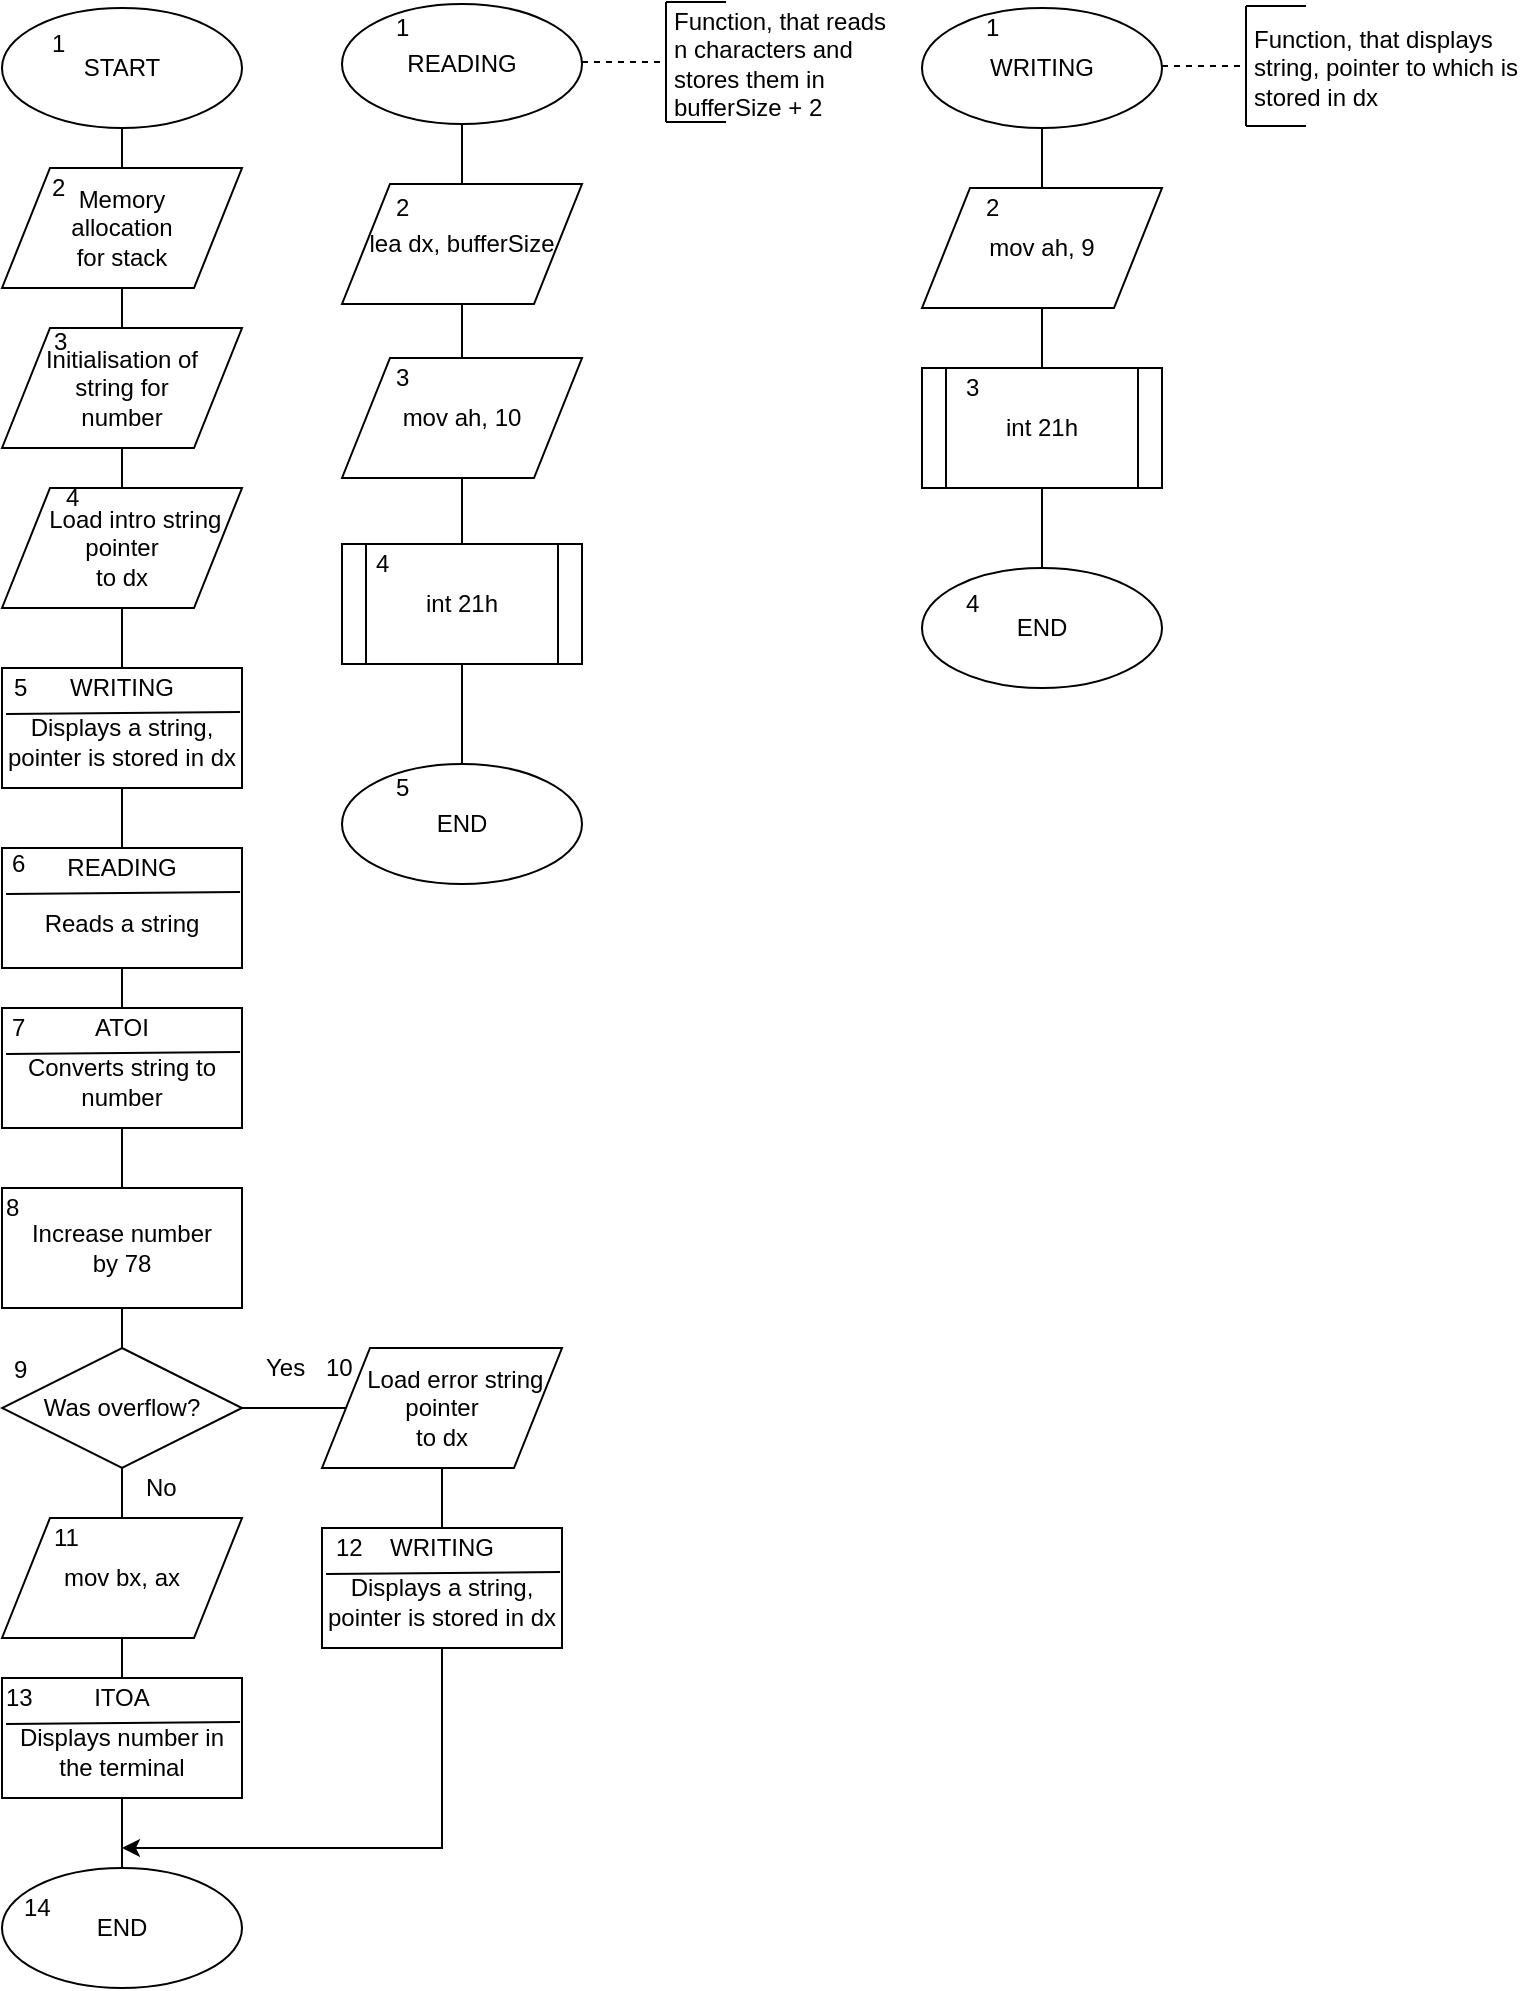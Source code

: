 <mxfile version="12.4.3" type="device" pages="2"><diagram id="MPE4XE565VhK6YfWYdyY" name="Page-1"><mxGraphModel dx="1094" dy="387" grid="1" gridSize="10" guides="1" tooltips="1" connect="1" arrows="1" fold="1" page="1" pageScale="1" pageWidth="827" pageHeight="1169" math="0" shadow="0"><root><mxCell id="0"/><mxCell id="1" parent="0"/><mxCell id="um4Aa5k-myyR4EVhQPMs-6" value="" style="rounded=0;orthogonalLoop=1;jettySize=auto;html=1;strokeColor=#000000;elbow=vertical;startArrow=none;startFill=0;endArrow=none;endFill=0;" parent="1" source="um4Aa5k-myyR4EVhQPMs-1" target="um4Aa5k-myyR4EVhQPMs-2" edge="1"><mxGeometry relative="1" as="geometry"/></mxCell><mxCell id="um4Aa5k-myyR4EVhQPMs-1" value="START" style="ellipse;whiteSpace=wrap;html=1;" parent="1" vertex="1"><mxGeometry x="40" y="40" width="120" height="60" as="geometry"/></mxCell><mxCell id="um4Aa5k-myyR4EVhQPMs-7" value="" style="edgeStyle=orthogonalEdgeStyle;rounded=0;orthogonalLoop=1;jettySize=auto;html=1;endArrow=none;endFill=0;" parent="1" source="um4Aa5k-myyR4EVhQPMs-2" target="um4Aa5k-myyR4EVhQPMs-3" edge="1"><mxGeometry relative="1" as="geometry"/></mxCell><mxCell id="um4Aa5k-myyR4EVhQPMs-2" value="Memory&lt;br&gt;allocation&lt;br&gt;for stack" style="shape=parallelogram;perimeter=parallelogramPerimeter;whiteSpace=wrap;html=1;" parent="1" vertex="1"><mxGeometry x="40" y="120" width="120" height="60" as="geometry"/></mxCell><mxCell id="um4Aa5k-myyR4EVhQPMs-8" value="" style="edgeStyle=orthogonalEdgeStyle;rounded=0;orthogonalLoop=1;jettySize=auto;html=1;endArrow=none;endFill=0;" parent="1" source="um4Aa5k-myyR4EVhQPMs-3" target="um4Aa5k-myyR4EVhQPMs-4" edge="1"><mxGeometry relative="1" as="geometry"/></mxCell><mxCell id="um4Aa5k-myyR4EVhQPMs-3" value="Initialisation of&lt;br&gt;string for&lt;br&gt;number" style="shape=parallelogram;perimeter=parallelogramPerimeter;whiteSpace=wrap;html=1;" parent="1" vertex="1"><mxGeometry x="40" y="200" width="120" height="60" as="geometry"/></mxCell><mxCell id="a5jVfdFyB5IDXa4H4prb-5" value="" style="edgeStyle=orthogonalEdgeStyle;rounded=0;orthogonalLoop=1;jettySize=auto;html=1;endArrow=none;endFill=0;" parent="1" source="um4Aa5k-myyR4EVhQPMs-4" target="a5jVfdFyB5IDXa4H4prb-1" edge="1"><mxGeometry relative="1" as="geometry"/></mxCell><mxCell id="um4Aa5k-myyR4EVhQPMs-4" value="&amp;nbsp; &amp;nbsp; Load intro string&lt;br&gt;pointer&lt;br&gt;to dx" style="shape=parallelogram;perimeter=parallelogramPerimeter;whiteSpace=wrap;html=1;" parent="1" vertex="1"><mxGeometry x="40" y="280" width="120" height="60" as="geometry"/></mxCell><mxCell id="a5jVfdFyB5IDXa4H4prb-26" value="" style="edgeStyle=orthogonalEdgeStyle;rounded=0;orthogonalLoop=1;jettySize=auto;html=1;endArrow=none;endFill=0;" parent="1" source="um4Aa5k-myyR4EVhQPMs-70" target="a5jVfdFyB5IDXa4H4prb-25" edge="1"><mxGeometry relative="1" as="geometry"/></mxCell><mxCell id="um4Aa5k-myyR4EVhQPMs-70" value="Increase number&lt;br&gt;by 78" style="rounded=0;whiteSpace=wrap;html=1;" parent="1" vertex="1"><mxGeometry x="40" y="630" width="120" height="60" as="geometry"/></mxCell><mxCell id="a5jVfdFyB5IDXa4H4prb-19" value="" style="edgeStyle=orthogonalEdgeStyle;rounded=0;orthogonalLoop=1;jettySize=auto;html=1;endArrow=none;endFill=0;" parent="1" source="um4Aa5k-myyR4EVhQPMs-72" target="a5jVfdFyB5IDXa4H4prb-16" edge="1"><mxGeometry relative="1" as="geometry"/></mxCell><mxCell id="um4Aa5k-myyR4EVhQPMs-72" value="mov bx, ax" style="shape=parallelogram;perimeter=parallelogramPerimeter;whiteSpace=wrap;html=1;" parent="1" vertex="1"><mxGeometry x="40" y="795" width="120" height="60" as="geometry"/></mxCell><mxCell id="um4Aa5k-myyR4EVhQPMs-74" value="END" style="ellipse;whiteSpace=wrap;html=1;" parent="1" vertex="1"><mxGeometry x="40" y="970" width="120" height="60" as="geometry"/></mxCell><mxCell id="VktSj11I0xe1jxJyqCub-1" value="2" style="text;html=1;resizable=0;points=[];autosize=1;align=left;verticalAlign=top;spacingTop=-4;" parent="1" vertex="1"><mxGeometry x="63" y="120" width="20" height="20" as="geometry"/></mxCell><mxCell id="VktSj11I0xe1jxJyqCub-2" value="3" style="text;html=1;resizable=0;points=[];autosize=1;align=left;verticalAlign=top;spacingTop=-4;" parent="1" vertex="1"><mxGeometry x="64" y="197" width="20" height="20" as="geometry"/></mxCell><mxCell id="a5jVfdFyB5IDXa4H4prb-9" value="" style="edgeStyle=orthogonalEdgeStyle;rounded=0;orthogonalLoop=1;jettySize=auto;html=1;endArrow=none;endFill=0;" parent="1" source="a5jVfdFyB5IDXa4H4prb-1" target="a5jVfdFyB5IDXa4H4prb-6" edge="1"><mxGeometry relative="1" as="geometry"/></mxCell><mxCell id="a5jVfdFyB5IDXa4H4prb-1" value="&lt;br&gt;Displays a string, pointer is stored in dx" style="rounded=0;whiteSpace=wrap;html=1;" parent="1" vertex="1"><mxGeometry x="40" y="370" width="120" height="60" as="geometry"/></mxCell><mxCell id="a5jVfdFyB5IDXa4H4prb-3" value="" style="endArrow=none;html=1;entryX=0.992;entryY=0.367;entryDx=0;entryDy=0;entryPerimeter=0;exitX=0.017;exitY=0.383;exitDx=0;exitDy=0;exitPerimeter=0;" parent="1" source="a5jVfdFyB5IDXa4H4prb-1" target="a5jVfdFyB5IDXa4H4prb-1" edge="1"><mxGeometry width="50" height="50" relative="1" as="geometry"><mxPoint x="-10" y="302" as="sourcePoint"/><mxPoint x="110" y="301" as="targetPoint"/></mxGeometry></mxCell><mxCell id="a5jVfdFyB5IDXa4H4prb-4" value="WRITING" style="text;html=1;strokeColor=none;fillColor=none;align=center;verticalAlign=middle;whiteSpace=wrap;rounded=0;" parent="1" vertex="1"><mxGeometry x="80" y="370" width="40" height="20" as="geometry"/></mxCell><mxCell id="a5jVfdFyB5IDXa4H4prb-13" value="" style="edgeStyle=orthogonalEdgeStyle;rounded=0;orthogonalLoop=1;jettySize=auto;html=1;endArrow=none;endFill=0;" parent="1" source="a5jVfdFyB5IDXa4H4prb-6" target="a5jVfdFyB5IDXa4H4prb-10" edge="1"><mxGeometry relative="1" as="geometry"/></mxCell><mxCell id="a5jVfdFyB5IDXa4H4prb-6" value="&lt;br&gt;Reads a string" style="rounded=0;whiteSpace=wrap;html=1;" parent="1" vertex="1"><mxGeometry x="40" y="460" width="120" height="60" as="geometry"/></mxCell><mxCell id="a5jVfdFyB5IDXa4H4prb-7" value="" style="endArrow=none;html=1;entryX=0.992;entryY=0.367;entryDx=0;entryDy=0;entryPerimeter=0;exitX=0.017;exitY=0.383;exitDx=0;exitDy=0;exitPerimeter=0;" parent="1" source="a5jVfdFyB5IDXa4H4prb-6" target="a5jVfdFyB5IDXa4H4prb-6" edge="1"><mxGeometry width="50" height="50" relative="1" as="geometry"><mxPoint x="-10" y="392" as="sourcePoint"/><mxPoint x="110" y="391" as="targetPoint"/></mxGeometry></mxCell><mxCell id="a5jVfdFyB5IDXa4H4prb-8" value="READING" style="text;html=1;strokeColor=none;fillColor=none;align=center;verticalAlign=middle;whiteSpace=wrap;rounded=0;" parent="1" vertex="1"><mxGeometry x="80" y="460" width="40" height="20" as="geometry"/></mxCell><mxCell id="jfklRFuHEQSKMmoAUhJV-20" value="" style="edgeStyle=orthogonalEdgeStyle;rounded=0;orthogonalLoop=1;jettySize=auto;html=1;endArrow=none;endFill=0;" parent="1" source="a5jVfdFyB5IDXa4H4prb-10" target="um4Aa5k-myyR4EVhQPMs-70" edge="1"><mxGeometry relative="1" as="geometry"/></mxCell><mxCell id="a5jVfdFyB5IDXa4H4prb-10" value="&lt;br&gt;Converts string to number" style="rounded=0;whiteSpace=wrap;html=1;" parent="1" vertex="1"><mxGeometry x="40" y="540" width="120" height="60" as="geometry"/></mxCell><mxCell id="a5jVfdFyB5IDXa4H4prb-11" value="" style="endArrow=none;html=1;entryX=0.992;entryY=0.367;entryDx=0;entryDy=0;entryPerimeter=0;exitX=0.017;exitY=0.383;exitDx=0;exitDy=0;exitPerimeter=0;" parent="1" source="a5jVfdFyB5IDXa4H4prb-10" target="a5jVfdFyB5IDXa4H4prb-10" edge="1"><mxGeometry width="50" height="50" relative="1" as="geometry"><mxPoint x="-10" y="472" as="sourcePoint"/><mxPoint x="110" y="471" as="targetPoint"/></mxGeometry></mxCell><mxCell id="a5jVfdFyB5IDXa4H4prb-12" value="ATOI" style="text;html=1;strokeColor=none;fillColor=none;align=center;verticalAlign=middle;whiteSpace=wrap;rounded=0;" parent="1" vertex="1"><mxGeometry x="80" y="540" width="40" height="20" as="geometry"/></mxCell><mxCell id="jfklRFuHEQSKMmoAUhJV-1" value="" style="edgeStyle=orthogonalEdgeStyle;rounded=0;orthogonalLoop=1;jettySize=auto;html=1;endArrow=none;endFill=0;" parent="1" source="a5jVfdFyB5IDXa4H4prb-16" target="um4Aa5k-myyR4EVhQPMs-74" edge="1"><mxGeometry relative="1" as="geometry"/></mxCell><mxCell id="a5jVfdFyB5IDXa4H4prb-16" value="&lt;br&gt;Displays number in the terminal" style="rounded=0;whiteSpace=wrap;html=1;" parent="1" vertex="1"><mxGeometry x="40" y="875" width="120" height="60" as="geometry"/></mxCell><mxCell id="a5jVfdFyB5IDXa4H4prb-17" value="" style="endArrow=none;html=1;entryX=0.992;entryY=0.367;entryDx=0;entryDy=0;entryPerimeter=0;exitX=0.017;exitY=0.383;exitDx=0;exitDy=0;exitPerimeter=0;" parent="1" source="a5jVfdFyB5IDXa4H4prb-16" target="a5jVfdFyB5IDXa4H4prb-16" edge="1"><mxGeometry width="50" height="50" relative="1" as="geometry"><mxPoint x="-10" y="807" as="sourcePoint"/><mxPoint x="110" y="806" as="targetPoint"/></mxGeometry></mxCell><mxCell id="a5jVfdFyB5IDXa4H4prb-18" value="ITOA" style="text;html=1;strokeColor=none;fillColor=none;align=center;verticalAlign=middle;whiteSpace=wrap;rounded=0;" parent="1" vertex="1"><mxGeometry x="80" y="875" width="40" height="20" as="geometry"/></mxCell><mxCell id="a5jVfdFyB5IDXa4H4prb-27" value="" style="edgeStyle=orthogonalEdgeStyle;rounded=0;orthogonalLoop=1;jettySize=auto;html=1;endArrow=none;endFill=0;" parent="1" source="a5jVfdFyB5IDXa4H4prb-25" target="um4Aa5k-myyR4EVhQPMs-72" edge="1"><mxGeometry relative="1" as="geometry"/></mxCell><mxCell id="jfklRFuHEQSKMmoAUhJV-11" style="edgeStyle=orthogonalEdgeStyle;rounded=0;orthogonalLoop=1;jettySize=auto;html=1;exitX=1;exitY=0.5;exitDx=0;exitDy=0;entryX=0;entryY=0.5;entryDx=0;entryDy=0;endArrow=none;endFill=0;" parent="1" source="a5jVfdFyB5IDXa4H4prb-25" target="jfklRFuHEQSKMmoAUhJV-2" edge="1"><mxGeometry relative="1" as="geometry"/></mxCell><mxCell id="a5jVfdFyB5IDXa4H4prb-25" value="Was overflow?" style="rhombus;whiteSpace=wrap;html=1;" parent="1" vertex="1"><mxGeometry x="40" y="710" width="120" height="60" as="geometry"/></mxCell><mxCell id="a5jVfdFyB5IDXa4H4prb-28" value="No" style="text;html=1;resizable=0;points=[];autosize=1;align=left;verticalAlign=top;spacingTop=-4;" parent="1" vertex="1"><mxGeometry x="110" y="770" width="30" height="20" as="geometry"/></mxCell><mxCell id="jfklRFuHEQSKMmoAUhJV-12" value="" style="edgeStyle=orthogonalEdgeStyle;rounded=0;orthogonalLoop=1;jettySize=auto;html=1;endArrow=none;endFill=0;" parent="1" source="jfklRFuHEQSKMmoAUhJV-2" target="jfklRFuHEQSKMmoAUhJV-4" edge="1"><mxGeometry relative="1" as="geometry"/></mxCell><mxCell id="jfklRFuHEQSKMmoAUhJV-2" value="&amp;nbsp; &amp;nbsp; Load error string&lt;br&gt;pointer&lt;br&gt;to dx" style="shape=parallelogram;perimeter=parallelogramPerimeter;whiteSpace=wrap;html=1;" parent="1" vertex="1"><mxGeometry x="200" y="710" width="120" height="60" as="geometry"/></mxCell><mxCell id="mYr4lYrQHXutg0nZY4bL-2" style="edgeStyle=none;rounded=0;orthogonalLoop=1;jettySize=auto;html=1;startArrow=none;startFill=0;endArrow=classic;endFill=1;strokeColor=#000000;" parent="1" source="jfklRFuHEQSKMmoAUhJV-4" edge="1"><mxGeometry relative="1" as="geometry"><mxPoint x="100" y="960" as="targetPoint"/><Array as="points"><mxPoint x="260" y="960"/></Array></mxGeometry></mxCell><mxCell id="jfklRFuHEQSKMmoAUhJV-4" value="&lt;br&gt;Displays a string, pointer is stored in dx" style="rounded=0;whiteSpace=wrap;html=1;" parent="1" vertex="1"><mxGeometry x="200" y="800" width="120" height="60" as="geometry"/></mxCell><mxCell id="jfklRFuHEQSKMmoAUhJV-5" value="" style="endArrow=none;html=1;entryX=0.992;entryY=0.367;entryDx=0;entryDy=0;entryPerimeter=0;exitX=0.017;exitY=0.383;exitDx=0;exitDy=0;exitPerimeter=0;" parent="1" source="jfklRFuHEQSKMmoAUhJV-4" target="jfklRFuHEQSKMmoAUhJV-4" edge="1"><mxGeometry width="50" height="50" relative="1" as="geometry"><mxPoint x="150" y="732" as="sourcePoint"/><mxPoint x="270" y="731" as="targetPoint"/></mxGeometry></mxCell><mxCell id="jfklRFuHEQSKMmoAUhJV-6" value="WRITING" style="text;html=1;strokeColor=none;fillColor=none;align=center;verticalAlign=middle;whiteSpace=wrap;rounded=0;" parent="1" vertex="1"><mxGeometry x="240" y="800" width="40" height="20" as="geometry"/></mxCell><mxCell id="jfklRFuHEQSKMmoAUhJV-15" value="Yes" style="text;html=1;resizable=0;points=[];autosize=1;align=left;verticalAlign=top;spacingTop=-4;" parent="1" vertex="1"><mxGeometry x="170" y="710" width="40" height="20" as="geometry"/></mxCell><mxCell id="HzuhiEpmPU50Wu942wCv-5" value="" style="edgeStyle=orthogonalEdgeStyle;rounded=0;orthogonalLoop=1;jettySize=auto;html=1;endArrow=none;endFill=0;" parent="1" source="HzuhiEpmPU50Wu942wCv-1" target="HzuhiEpmPU50Wu942wCv-2" edge="1"><mxGeometry relative="1" as="geometry"/></mxCell><mxCell id="HzuhiEpmPU50Wu942wCv-1" value="READING" style="ellipse;whiteSpace=wrap;html=1;" parent="1" vertex="1"><mxGeometry x="210" y="38" width="120" height="60" as="geometry"/></mxCell><mxCell id="HzuhiEpmPU50Wu942wCv-6" value="" style="edgeStyle=orthogonalEdgeStyle;rounded=0;orthogonalLoop=1;jettySize=auto;html=1;endArrow=none;endFill=0;" parent="1" source="HzuhiEpmPU50Wu942wCv-2" target="HzuhiEpmPU50Wu942wCv-3" edge="1"><mxGeometry relative="1" as="geometry"/></mxCell><mxCell id="HzuhiEpmPU50Wu942wCv-2" value="lea dx, bufferSize" style="shape=parallelogram;perimeter=parallelogramPerimeter;whiteSpace=wrap;html=1;" parent="1" vertex="1"><mxGeometry x="210" y="128" width="120" height="60" as="geometry"/></mxCell><mxCell id="HzuhiEpmPU50Wu942wCv-7" value="" style="edgeStyle=orthogonalEdgeStyle;rounded=0;orthogonalLoop=1;jettySize=auto;html=1;endArrow=none;endFill=0;" parent="1" source="HzuhiEpmPU50Wu942wCv-3" target="HzuhiEpmPU50Wu942wCv-4" edge="1"><mxGeometry relative="1" as="geometry"/></mxCell><mxCell id="HzuhiEpmPU50Wu942wCv-3" value="mov ah, 10" style="shape=parallelogram;perimeter=parallelogramPerimeter;whiteSpace=wrap;html=1;" parent="1" vertex="1"><mxGeometry x="210" y="215" width="120" height="60" as="geometry"/></mxCell><mxCell id="HzuhiEpmPU50Wu942wCv-10" value="" style="edgeStyle=orthogonalEdgeStyle;rounded=0;orthogonalLoop=1;jettySize=auto;html=1;endArrow=none;endFill=0;" parent="1" source="HzuhiEpmPU50Wu942wCv-4" target="HzuhiEpmPU50Wu942wCv-9" edge="1"><mxGeometry relative="1" as="geometry"/></mxCell><mxCell id="HzuhiEpmPU50Wu942wCv-4" value="int 21h" style="shape=process;whiteSpace=wrap;html=1;backgroundOutline=1;" parent="1" vertex="1"><mxGeometry x="210" y="308" width="120" height="60" as="geometry"/></mxCell><mxCell id="HzuhiEpmPU50Wu942wCv-9" value="END" style="ellipse;whiteSpace=wrap;html=1;" parent="1" vertex="1"><mxGeometry x="210" y="418" width="120" height="60" as="geometry"/></mxCell><mxCell id="HzuhiEpmPU50Wu942wCv-15" value="" style="edgeStyle=orthogonalEdgeStyle;rounded=0;orthogonalLoop=1;jettySize=auto;html=1;endArrow=none;endFill=0;" parent="1" source="HzuhiEpmPU50Wu942wCv-11" target="HzuhiEpmPU50Wu942wCv-12" edge="1"><mxGeometry relative="1" as="geometry"/></mxCell><mxCell id="HzuhiEpmPU50Wu942wCv-11" value="WRITING" style="ellipse;whiteSpace=wrap;html=1;" parent="1" vertex="1"><mxGeometry x="500" y="40" width="120" height="60" as="geometry"/></mxCell><mxCell id="HzuhiEpmPU50Wu942wCv-16" value="" style="edgeStyle=orthogonalEdgeStyle;rounded=0;orthogonalLoop=1;jettySize=auto;html=1;endArrow=none;endFill=0;" parent="1" source="HzuhiEpmPU50Wu942wCv-12" target="HzuhiEpmPU50Wu942wCv-13" edge="1"><mxGeometry relative="1" as="geometry"/></mxCell><mxCell id="HzuhiEpmPU50Wu942wCv-12" value="mov ah, 9" style="shape=parallelogram;perimeter=parallelogramPerimeter;whiteSpace=wrap;html=1;" parent="1" vertex="1"><mxGeometry x="500" y="130" width="120" height="60" as="geometry"/></mxCell><mxCell id="HzuhiEpmPU50Wu942wCv-17" value="" style="edgeStyle=orthogonalEdgeStyle;rounded=0;orthogonalLoop=1;jettySize=auto;html=1;endArrow=none;endFill=0;" parent="1" source="HzuhiEpmPU50Wu942wCv-13" target="HzuhiEpmPU50Wu942wCv-14" edge="1"><mxGeometry relative="1" as="geometry"/></mxCell><mxCell id="HzuhiEpmPU50Wu942wCv-13" value="int 21h" style="shape=process;whiteSpace=wrap;html=1;backgroundOutline=1;" parent="1" vertex="1"><mxGeometry x="500" y="220" width="120" height="60" as="geometry"/></mxCell><mxCell id="HzuhiEpmPU50Wu942wCv-14" value="END" style="ellipse;whiteSpace=wrap;html=1;" parent="1" vertex="1"><mxGeometry x="500" y="320" width="120" height="60" as="geometry"/></mxCell><mxCell id="Q-_9r1ld4RxnxOo_hZE6-1" value="" style="endArrow=none;dashed=1;html=1;exitX=1;exitY=0.5;exitDx=0;exitDy=0;" parent="1" edge="1"><mxGeometry width="50" height="50" relative="1" as="geometry"><mxPoint x="330" y="67" as="sourcePoint"/><mxPoint x="370" y="67" as="targetPoint"/></mxGeometry></mxCell><mxCell id="Q-_9r1ld4RxnxOo_hZE6-2" value="" style="endArrow=none;html=1;" parent="1" edge="1"><mxGeometry width="50" height="50" relative="1" as="geometry"><mxPoint x="372" y="97" as="sourcePoint"/><mxPoint x="372" y="37" as="targetPoint"/></mxGeometry></mxCell><mxCell id="Q-_9r1ld4RxnxOo_hZE6-3" value="" style="endArrow=none;html=1;" parent="1" edge="1"><mxGeometry width="50" height="50" relative="1" as="geometry"><mxPoint x="372" y="37" as="sourcePoint"/><mxPoint x="402" y="37" as="targetPoint"/></mxGeometry></mxCell><mxCell id="Q-_9r1ld4RxnxOo_hZE6-4" value="" style="endArrow=none;html=1;" parent="1" edge="1"><mxGeometry width="50" height="50" relative="1" as="geometry"><mxPoint x="372" y="97" as="sourcePoint"/><mxPoint x="402" y="97" as="targetPoint"/></mxGeometry></mxCell><mxCell id="Q-_9r1ld4RxnxOo_hZE6-5" value="Function, that reads n characters and stores them in bufferSize + 2" style="text;html=1;strokeColor=none;fillColor=none;align=left;verticalAlign=middle;whiteSpace=wrap;rounded=0;" parent="1" vertex="1"><mxGeometry x="374" y="38" width="116" height="59" as="geometry"/></mxCell><mxCell id="Q-_9r1ld4RxnxOo_hZE6-6" value="" style="endArrow=none;dashed=1;html=1;exitX=1;exitY=0.5;exitDx=0;exitDy=0;" parent="1" edge="1"><mxGeometry width="50" height="50" relative="1" as="geometry"><mxPoint x="620" y="69" as="sourcePoint"/><mxPoint x="660" y="69" as="targetPoint"/></mxGeometry></mxCell><mxCell id="Q-_9r1ld4RxnxOo_hZE6-7" value="" style="endArrow=none;html=1;" parent="1" edge="1"><mxGeometry width="50" height="50" relative="1" as="geometry"><mxPoint x="662" y="99" as="sourcePoint"/><mxPoint x="662" y="39" as="targetPoint"/></mxGeometry></mxCell><mxCell id="Q-_9r1ld4RxnxOo_hZE6-8" value="" style="endArrow=none;html=1;" parent="1" edge="1"><mxGeometry width="50" height="50" relative="1" as="geometry"><mxPoint x="662" y="39" as="sourcePoint"/><mxPoint x="692" y="39" as="targetPoint"/></mxGeometry></mxCell><mxCell id="Q-_9r1ld4RxnxOo_hZE6-9" value="" style="endArrow=none;html=1;" parent="1" edge="1"><mxGeometry width="50" height="50" relative="1" as="geometry"><mxPoint x="662" y="99" as="sourcePoint"/><mxPoint x="692" y="99" as="targetPoint"/></mxGeometry></mxCell><mxCell id="Q-_9r1ld4RxnxOo_hZE6-10" value="Function, that displays string, pointer to which is stored in dx" style="text;html=1;strokeColor=none;fillColor=none;align=left;verticalAlign=middle;whiteSpace=wrap;rounded=0;" parent="1" vertex="1"><mxGeometry x="664" y="40" width="136" height="59" as="geometry"/></mxCell><mxCell id="hy_981j4zY0-g3MB6tVc-1" value="1" style="text;html=1;resizable=0;points=[];autosize=1;align=left;verticalAlign=top;spacingTop=-4;" parent="1" vertex="1"><mxGeometry x="63" y="47.5" width="20" height="20" as="geometry"/></mxCell><mxCell id="hy_981j4zY0-g3MB6tVc-3" value="4" style="text;html=1;resizable=0;points=[];autosize=1;align=left;verticalAlign=top;spacingTop=-4;" parent="1" vertex="1"><mxGeometry x="70" y="275" width="20" height="20" as="geometry"/></mxCell><mxCell id="hy_981j4zY0-g3MB6tVc-4" value="5" style="text;html=1;resizable=0;points=[];autosize=1;align=left;verticalAlign=top;spacingTop=-4;" parent="1" vertex="1"><mxGeometry x="44" y="370" width="20" height="20" as="geometry"/></mxCell><mxCell id="hy_981j4zY0-g3MB6tVc-5" value="6" style="text;html=1;resizable=0;points=[];autosize=1;align=left;verticalAlign=top;spacingTop=-4;" parent="1" vertex="1"><mxGeometry x="43" y="458" width="20" height="20" as="geometry"/></mxCell><mxCell id="hy_981j4zY0-g3MB6tVc-6" value="7" style="text;html=1;resizable=0;points=[];autosize=1;align=left;verticalAlign=top;spacingTop=-4;" parent="1" vertex="1"><mxGeometry x="43" y="540" width="20" height="20" as="geometry"/></mxCell><mxCell id="hy_981j4zY0-g3MB6tVc-7" value="8" style="text;html=1;resizable=0;points=[];autosize=1;align=left;verticalAlign=top;spacingTop=-4;" parent="1" vertex="1"><mxGeometry x="40" y="630" width="20" height="20" as="geometry"/></mxCell><mxCell id="hy_981j4zY0-g3MB6tVc-8" value="9" style="text;html=1;resizable=0;points=[];autosize=1;align=left;verticalAlign=top;spacingTop=-4;" parent="1" vertex="1"><mxGeometry x="44" y="711" width="20" height="20" as="geometry"/></mxCell><mxCell id="hy_981j4zY0-g3MB6tVc-9" value="10" style="text;html=1;resizable=0;points=[];autosize=1;align=left;verticalAlign=top;spacingTop=-4;" parent="1" vertex="1"><mxGeometry x="200" y="710" width="30" height="20" as="geometry"/></mxCell><mxCell id="hy_981j4zY0-g3MB6tVc-10" value="11" style="text;html=1;resizable=0;points=[];autosize=1;align=left;verticalAlign=top;spacingTop=-4;" parent="1" vertex="1"><mxGeometry x="64" y="795" width="30" height="20" as="geometry"/></mxCell><mxCell id="hy_981j4zY0-g3MB6tVc-11" value="12" style="text;html=1;resizable=0;points=[];autosize=1;align=left;verticalAlign=top;spacingTop=-4;" parent="1" vertex="1"><mxGeometry x="205" y="800" width="30" height="20" as="geometry"/></mxCell><mxCell id="hy_981j4zY0-g3MB6tVc-12" value="13" style="text;html=1;resizable=0;points=[];autosize=1;align=left;verticalAlign=top;spacingTop=-4;" parent="1" vertex="1"><mxGeometry x="40" y="875" width="30" height="20" as="geometry"/></mxCell><mxCell id="hy_981j4zY0-g3MB6tVc-13" value="14" style="text;html=1;resizable=0;points=[];autosize=1;align=left;verticalAlign=top;spacingTop=-4;" parent="1" vertex="1"><mxGeometry x="49" y="980" width="30" height="20" as="geometry"/></mxCell><mxCell id="hy_981j4zY0-g3MB6tVc-14" value="1" style="text;html=1;resizable=0;points=[];autosize=1;align=left;verticalAlign=top;spacingTop=-4;" parent="1" vertex="1"><mxGeometry x="235" y="40" width="20" height="20" as="geometry"/></mxCell><mxCell id="hy_981j4zY0-g3MB6tVc-15" value="2" style="text;html=1;resizable=0;points=[];autosize=1;align=left;verticalAlign=top;spacingTop=-4;" parent="1" vertex="1"><mxGeometry x="235" y="130" width="20" height="20" as="geometry"/></mxCell><mxCell id="hy_981j4zY0-g3MB6tVc-16" value="3" style="text;html=1;resizable=0;points=[];autosize=1;align=left;verticalAlign=top;spacingTop=-4;" parent="1" vertex="1"><mxGeometry x="235" y="215" width="20" height="20" as="geometry"/></mxCell><mxCell id="hy_981j4zY0-g3MB6tVc-17" value="4" style="text;html=1;resizable=0;points=[];autosize=1;align=left;verticalAlign=top;spacingTop=-4;" parent="1" vertex="1"><mxGeometry x="225" y="308" width="20" height="20" as="geometry"/></mxCell><mxCell id="hy_981j4zY0-g3MB6tVc-18" value="5" style="text;html=1;resizable=0;points=[];autosize=1;align=left;verticalAlign=top;spacingTop=-4;" parent="1" vertex="1"><mxGeometry x="235" y="420" width="20" height="20" as="geometry"/></mxCell><mxCell id="hy_981j4zY0-g3MB6tVc-19" value="1" style="text;html=1;resizable=0;points=[];autosize=1;align=left;verticalAlign=top;spacingTop=-4;" parent="1" vertex="1"><mxGeometry x="530" y="40" width="20" height="20" as="geometry"/></mxCell><mxCell id="hy_981j4zY0-g3MB6tVc-20" value="2" style="text;html=1;resizable=0;points=[];autosize=1;align=left;verticalAlign=top;spacingTop=-4;" parent="1" vertex="1"><mxGeometry x="530" y="130" width="20" height="20" as="geometry"/></mxCell><mxCell id="hy_981j4zY0-g3MB6tVc-21" value="3" style="text;html=1;resizable=0;points=[];autosize=1;align=left;verticalAlign=top;spacingTop=-4;" parent="1" vertex="1"><mxGeometry x="520" y="220" width="20" height="20" as="geometry"/></mxCell><mxCell id="hy_981j4zY0-g3MB6tVc-22" value="4" style="text;html=1;resizable=0;points=[];autosize=1;align=left;verticalAlign=top;spacingTop=-4;" parent="1" vertex="1"><mxGeometry x="520" y="328" width="20" height="20" as="geometry"/></mxCell></root></mxGraphModel></diagram><diagram id="MzTRwRKk3Ez7_8MHQVUj" name="Page-2"><mxGraphModel dx="1094" dy="387" grid="1" gridSize="10" guides="1" tooltips="1" connect="1" arrows="1" fold="1" page="1" pageScale="1" pageWidth="827" pageHeight="1169" math="0" shadow="0"><root><mxCell id="MIhPEVc-Ok1O__dfcXsH-0"/><mxCell id="MIhPEVc-Ok1O__dfcXsH-1" parent="MIhPEVc-Ok1O__dfcXsH-0"/><mxCell id="5EHFKv_yI6XdZ_HKR5AW-0" value="" style="edgeStyle=orthogonalEdgeStyle;rounded=0;orthogonalLoop=1;jettySize=auto;html=1;endArrow=none;endFill=0;" parent="MIhPEVc-Ok1O__dfcXsH-1" source="5EHFKv_yI6XdZ_HKR5AW-1" target="5EHFKv_yI6XdZ_HKR5AW-25" edge="1"><mxGeometry relative="1" as="geometry"/></mxCell><mxCell id="5EHFKv_yI6XdZ_HKR5AW-1" value="ATOI" style="ellipse;whiteSpace=wrap;html=1;" parent="MIhPEVc-Ok1O__dfcXsH-1" vertex="1"><mxGeometry x="30" y="20" width="120" height="60" as="geometry"/></mxCell><mxCell id="5EHFKv_yI6XdZ_HKR5AW-4" value="" style="edgeStyle=orthogonalEdgeStyle;rounded=0;orthogonalLoop=1;jettySize=auto;html=1;endArrow=none;endFill=0;" parent="MIhPEVc-Ok1O__dfcXsH-1" source="5EHFKv_yI6XdZ_HKR5AW-6" target="5EHFKv_yI6XdZ_HKR5AW-8" edge="1"><mxGeometry relative="1" as="geometry"/></mxCell><mxCell id="5EHFKv_yI6XdZ_HKR5AW-5" value="" style="edgeStyle=orthogonalEdgeStyle;rounded=0;orthogonalLoop=1;jettySize=auto;html=1;endArrow=none;endFill=0;" parent="MIhPEVc-Ok1O__dfcXsH-1" source="5EHFKv_yI6XdZ_HKR5AW-6" edge="1"><mxGeometry relative="1" as="geometry"><mxPoint x="90" y="370" as="targetPoint"/></mxGeometry></mxCell><mxCell id="5EHFKv_yI6XdZ_HKR5AW-6" value="Is it space char?" style="rhombus;whiteSpace=wrap;html=1;" parent="MIhPEVc-Ok1O__dfcXsH-1" vertex="1"><mxGeometry x="30" y="280" width="120" height="60" as="geometry"/></mxCell><mxCell id="ukp9Wugll3nt-2BWr1jA-4" style="edgeStyle=orthogonalEdgeStyle;rounded=0;orthogonalLoop=1;jettySize=auto;html=1;exitX=0.5;exitY=0;exitDx=0;exitDy=0;" parent="MIhPEVc-Ok1O__dfcXsH-1" source="5EHFKv_yI6XdZ_HKR5AW-8" edge="1"><mxGeometry relative="1" as="geometry"><Array as="points"><mxPoint x="253" y="180"/></Array><mxPoint x="90" y="180" as="targetPoint"/></mxGeometry></mxCell><mxCell id="5EHFKv_yI6XdZ_HKR5AW-8" value="Increase pointer" style="rounded=0;whiteSpace=wrap;html=1;" parent="MIhPEVc-Ok1O__dfcXsH-1" vertex="1"><mxGeometry x="193" y="280" width="120" height="60" as="geometry"/></mxCell><mxCell id="5EHFKv_yI6XdZ_HKR5AW-9" value="Yes" style="text;html=1;resizable=0;points=[];autosize=1;align=left;verticalAlign=top;spacingTop=-4;" parent="MIhPEVc-Ok1O__dfcXsH-1" vertex="1"><mxGeometry x="153" y="285" width="40" height="20" as="geometry"/></mxCell><mxCell id="5EHFKv_yI6XdZ_HKR5AW-10" value="" style="edgeStyle=orthogonalEdgeStyle;rounded=0;orthogonalLoop=1;jettySize=auto;html=1;endArrow=none;endFill=0;" parent="MIhPEVc-Ok1O__dfcXsH-1" source="5EHFKv_yI6XdZ_HKR5AW-12" target="5EHFKv_yI6XdZ_HKR5AW-16" edge="1"><mxGeometry relative="1" as="geometry"/></mxCell><mxCell id="5EHFKv_yI6XdZ_HKR5AW-11" value="" style="edgeStyle=orthogonalEdgeStyle;rounded=0;orthogonalLoop=1;jettySize=auto;html=1;endArrow=none;endFill=0;" parent="MIhPEVc-Ok1O__dfcXsH-1" source="5EHFKv_yI6XdZ_HKR5AW-12" target="5EHFKv_yI6XdZ_HKR5AW-15" edge="1"><mxGeometry relative="1" as="geometry"/></mxCell><mxCell id="5EHFKv_yI6XdZ_HKR5AW-12" value="Is it '-'" style="rhombus;whiteSpace=wrap;html=1;" parent="MIhPEVc-Ok1O__dfcXsH-1" vertex="1"><mxGeometry x="30" y="370" width="120" height="60" as="geometry"/></mxCell><mxCell id="5EHFKv_yI6XdZ_HKR5AW-13" value="" style="edgeStyle=orthogonalEdgeStyle;rounded=0;orthogonalLoop=1;jettySize=auto;html=1;endArrow=none;endFill=0;" parent="MIhPEVc-Ok1O__dfcXsH-1" source="5EHFKv_yI6XdZ_HKR5AW-15" target="5EHFKv_yI6XdZ_HKR5AW-21" edge="1"><mxGeometry relative="1" as="geometry"/></mxCell><mxCell id="5EHFKv_yI6XdZ_HKR5AW-14" value="" style="edgeStyle=orthogonalEdgeStyle;rounded=0;orthogonalLoop=1;jettySize=auto;html=1;endArrow=none;endFill=0;" parent="MIhPEVc-Ok1O__dfcXsH-1" source="5EHFKv_yI6XdZ_HKR5AW-15" target="5EHFKv_yI6XdZ_HKR5AW-23" edge="1"><mxGeometry relative="1" as="geometry"/></mxCell><mxCell id="5EHFKv_yI6XdZ_HKR5AW-15" value="Is it '+'" style="rhombus;whiteSpace=wrap;html=1;" parent="MIhPEVc-Ok1O__dfcXsH-1" vertex="1"><mxGeometry x="30" y="450" width="120" height="60" as="geometry"/></mxCell><mxCell id="ukp9Wugll3nt-2BWr1jA-5" value="" style="edgeStyle=orthogonalEdgeStyle;rounded=0;orthogonalLoop=1;jettySize=auto;html=1;endArrow=none;endFill=0;" parent="MIhPEVc-Ok1O__dfcXsH-1" source="5EHFKv_yI6XdZ_HKR5AW-16" target="5EHFKv_yI6XdZ_HKR5AW-21" edge="1"><mxGeometry relative="1" as="geometry"/></mxCell><mxCell id="5EHFKv_yI6XdZ_HKR5AW-16" value="mov si, 1" style="rounded=0;whiteSpace=wrap;html=1;" parent="MIhPEVc-Ok1O__dfcXsH-1" vertex="1"><mxGeometry x="193" y="370" width="120" height="60" as="geometry"/></mxCell><mxCell id="5EHFKv_yI6XdZ_HKR5AW-17" value="Yes" style="text;html=1;resizable=0;points=[];autosize=1;align=left;verticalAlign=top;spacingTop=-4;" parent="MIhPEVc-Ok1O__dfcXsH-1" vertex="1"><mxGeometry x="153" y="376" width="40" height="20" as="geometry"/></mxCell><mxCell id="5EHFKv_yI6XdZ_HKR5AW-18" value="No" style="text;html=1;resizable=0;points=[];autosize=1;align=left;verticalAlign=top;spacingTop=-4;" parent="MIhPEVc-Ok1O__dfcXsH-1" vertex="1"><mxGeometry x="50" y="350" width="30" height="20" as="geometry"/></mxCell><mxCell id="5EHFKv_yI6XdZ_HKR5AW-19" value="No" style="text;html=1;resizable=0;points=[];autosize=1;align=left;verticalAlign=top;spacingTop=-4;" parent="MIhPEVc-Ok1O__dfcXsH-1" vertex="1"><mxGeometry x="50" y="430" width="30" height="20" as="geometry"/></mxCell><mxCell id="5EHFKv_yI6XdZ_HKR5AW-20" style="edgeStyle=orthogonalEdgeStyle;rounded=0;orthogonalLoop=1;jettySize=auto;html=1;" parent="MIhPEVc-Ok1O__dfcXsH-1" source="5EHFKv_yI6XdZ_HKR5AW-21" edge="1"><mxGeometry relative="1" as="geometry"><mxPoint x="90" y="520" as="targetPoint"/><Array as="points"><mxPoint x="253" y="520"/><mxPoint x="90" y="520"/></Array></mxGeometry></mxCell><mxCell id="5EHFKv_yI6XdZ_HKR5AW-21" value="Increase pointer" style="rounded=0;whiteSpace=wrap;html=1;" parent="MIhPEVc-Ok1O__dfcXsH-1" vertex="1"><mxGeometry x="193" y="450" width="120" height="60" as="geometry"/></mxCell><mxCell id="5EHFKv_yI6XdZ_HKR5AW-22" value="" style="edgeStyle=orthogonalEdgeStyle;rounded=0;orthogonalLoop=1;jettySize=auto;html=1;endArrow=none;endFill=0;" parent="MIhPEVc-Ok1O__dfcXsH-1" source="5EHFKv_yI6XdZ_HKR5AW-23" target="5EHFKv_yI6XdZ_HKR5AW-28" edge="1"><mxGeometry relative="1" as="geometry"/></mxCell><mxCell id="5EHFKv_yI6XdZ_HKR5AW-23" value="Get current char" style="rounded=0;whiteSpace=wrap;html=1;" parent="MIhPEVc-Ok1O__dfcXsH-1" vertex="1"><mxGeometry x="30" y="540" width="120" height="60" as="geometry"/></mxCell><mxCell id="ukp9Wugll3nt-2BWr1jA-2" value="" style="edgeStyle=orthogonalEdgeStyle;rounded=0;orthogonalLoop=1;jettySize=auto;html=1;endArrow=none;endFill=0;" parent="MIhPEVc-Ok1O__dfcXsH-1" source="5EHFKv_yI6XdZ_HKR5AW-25" target="ukp9Wugll3nt-2BWr1jA-1" edge="1"><mxGeometry relative="1" as="geometry"/></mxCell><mxCell id="5EHFKv_yI6XdZ_HKR5AW-25" value="Annul registeres&lt;br&gt;for future use" style="rounded=0;whiteSpace=wrap;html=1;" parent="MIhPEVc-Ok1O__dfcXsH-1" vertex="1"><mxGeometry x="30" y="110" width="120" height="60" as="geometry"/></mxCell><mxCell id="5EHFKv_yI6XdZ_HKR5AW-26" value="" style="edgeStyle=orthogonalEdgeStyle;rounded=0;orthogonalLoop=1;jettySize=auto;html=1;endArrow=none;endFill=0;" parent="MIhPEVc-Ok1O__dfcXsH-1" source="5EHFKv_yI6XdZ_HKR5AW-28" target="5EHFKv_yI6XdZ_HKR5AW-32" edge="1"><mxGeometry relative="1" as="geometry"/></mxCell><mxCell id="5EHFKv_yI6XdZ_HKR5AW-27" style="edgeStyle=orthogonalEdgeStyle;rounded=0;orthogonalLoop=1;jettySize=auto;html=1;exitX=1;exitY=0.5;exitDx=0;exitDy=0;entryX=0.5;entryY=0;entryDx=0;entryDy=0;endArrow=none;endFill=0;" parent="MIhPEVc-Ok1O__dfcXsH-1" source="5EHFKv_yI6XdZ_HKR5AW-28" target="5EHFKv_yI6XdZ_HKR5AW-37" edge="1"><mxGeometry relative="1" as="geometry"><mxPoint x="190" y="900" as="targetPoint"/><Array as="points"><mxPoint x="330" y="650"/><mxPoint x="330" y="960"/><mxPoint x="83" y="960"/></Array></mxGeometry></mxCell><mxCell id="5EHFKv_yI6XdZ_HKR5AW-28" value="Is it number&lt;br&gt;char?" style="rhombus;whiteSpace=wrap;html=1;" parent="MIhPEVc-Ok1O__dfcXsH-1" vertex="1"><mxGeometry x="30" y="620" width="120" height="60" as="geometry"/></mxCell><mxCell id="5EHFKv_yI6XdZ_HKR5AW-29" value="Yes" style="text;html=1;resizable=0;points=[];autosize=1;align=left;verticalAlign=top;spacingTop=-4;" parent="MIhPEVc-Ok1O__dfcXsH-1" vertex="1"><mxGeometry x="153" y="456" width="40" height="20" as="geometry"/></mxCell><mxCell id="5EHFKv_yI6XdZ_HKR5AW-30" value="No" style="text;html=1;resizable=0;points=[];autosize=1;align=left;verticalAlign=top;spacingTop=-4;" parent="MIhPEVc-Ok1O__dfcXsH-1" vertex="1"><mxGeometry x="54" y="507" width="30" height="20" as="geometry"/></mxCell><mxCell id="zOFBHHwezax-LuDvRCh8-4" value="" style="edgeStyle=orthogonalEdgeStyle;rounded=0;orthogonalLoop=1;jettySize=auto;html=1;endArrow=none;endFill=0;" parent="MIhPEVc-Ok1O__dfcXsH-1" source="5EHFKv_yI6XdZ_HKR5AW-32" target="zOFBHHwezax-LuDvRCh8-1" edge="1"><mxGeometry relative="1" as="geometry"/></mxCell><mxCell id="5EHFKv_yI6XdZ_HKR5AW-32" value="ax = ax * 10 +&amp;nbsp;&lt;br&gt;current char as number" style="rounded=0;whiteSpace=wrap;html=1;" parent="MIhPEVc-Ok1O__dfcXsH-1" vertex="1"><mxGeometry x="30" y="710" width="120" height="60" as="geometry"/></mxCell><mxCell id="5EHFKv_yI6XdZ_HKR5AW-33" style="edgeStyle=orthogonalEdgeStyle;rounded=0;orthogonalLoop=1;jettySize=auto;html=1;exitX=0;exitY=0.5;exitDx=0;exitDy=0;" parent="MIhPEVc-Ok1O__dfcXsH-1" source="5EHFKv_yI6XdZ_HKR5AW-34" edge="1"><mxGeometry relative="1" as="geometry"><Array as="points"><mxPoint x="10" y="920"/><mxPoint x="10" y="530"/><mxPoint x="90" y="530"/></Array><mxPoint x="90" y="530" as="targetPoint"/></mxGeometry></mxCell><mxCell id="5EHFKv_yI6XdZ_HKR5AW-34" value="Increase pointer" style="rounded=0;whiteSpace=wrap;html=1;" parent="MIhPEVc-Ok1O__dfcXsH-1" vertex="1"><mxGeometry x="30" y="890" width="120" height="60" as="geometry"/></mxCell><mxCell id="5EHFKv_yI6XdZ_HKR5AW-35" value="" style="edgeStyle=orthogonalEdgeStyle;rounded=0;orthogonalLoop=1;jettySize=auto;html=1;endArrow=none;endFill=0;" parent="MIhPEVc-Ok1O__dfcXsH-1" source="5EHFKv_yI6XdZ_HKR5AW-37" target="5EHFKv_yI6XdZ_HKR5AW-41" edge="1"><mxGeometry relative="1" as="geometry"/></mxCell><mxCell id="5EHFKv_yI6XdZ_HKR5AW-36" value="" style="edgeStyle=orthogonalEdgeStyle;rounded=0;orthogonalLoop=1;jettySize=auto;html=1;endArrow=none;endFill=0;" parent="MIhPEVc-Ok1O__dfcXsH-1" source="5EHFKv_yI6XdZ_HKR5AW-37" target="5EHFKv_yI6XdZ_HKR5AW-43" edge="1"><mxGeometry relative="1" as="geometry"/></mxCell><mxCell id="5EHFKv_yI6XdZ_HKR5AW-37" value="si = 1?" style="rhombus;whiteSpace=wrap;html=1;" parent="MIhPEVc-Ok1O__dfcXsH-1" vertex="1"><mxGeometry x="23" y="990" width="120" height="60" as="geometry"/></mxCell><mxCell id="5EHFKv_yI6XdZ_HKR5AW-38" value="Yes" style="text;html=1;resizable=0;points=[];autosize=1;align=left;verticalAlign=top;spacingTop=-4;" parent="MIhPEVc-Ok1O__dfcXsH-1" vertex="1"><mxGeometry x="90" y="680" width="40" height="20" as="geometry"/></mxCell><mxCell id="5EHFKv_yI6XdZ_HKR5AW-39" value="No" style="text;html=1;resizable=0;points=[];autosize=1;align=left;verticalAlign=top;spacingTop=-4;" parent="MIhPEVc-Ok1O__dfcXsH-1" vertex="1"><mxGeometry x="143" y="630" width="30" height="20" as="geometry"/></mxCell><mxCell id="5EHFKv_yI6XdZ_HKR5AW-40" style="edgeStyle=orthogonalEdgeStyle;rounded=0;orthogonalLoop=1;jettySize=auto;html=1;" parent="MIhPEVc-Ok1O__dfcXsH-1" source="5EHFKv_yI6XdZ_HKR5AW-41" edge="1"><mxGeometry relative="1" as="geometry"><Array as="points"><mxPoint x="253" y="1070"/></Array><mxPoint x="83" y="1070" as="targetPoint"/></mxGeometry></mxCell><mxCell id="5EHFKv_yI6XdZ_HKR5AW-41" value="ax *= -1" style="rounded=0;whiteSpace=wrap;html=1;" parent="MIhPEVc-Ok1O__dfcXsH-1" vertex="1"><mxGeometry x="193" y="990" width="120" height="60" as="geometry"/></mxCell><mxCell id="5EHFKv_yI6XdZ_HKR5AW-42" value="Yes" style="text;html=1;resizable=0;points=[];autosize=1;align=left;verticalAlign=top;spacingTop=-4;" parent="MIhPEVc-Ok1O__dfcXsH-1" vertex="1"><mxGeometry x="150" y="997" width="40" height="20" as="geometry"/></mxCell><mxCell id="5EHFKv_yI6XdZ_HKR5AW-43" value="END" style="ellipse;whiteSpace=wrap;html=1;" parent="MIhPEVc-Ok1O__dfcXsH-1" vertex="1"><mxGeometry x="23" y="1090" width="120" height="60" as="geometry"/></mxCell><mxCell id="5EHFKv_yI6XdZ_HKR5AW-44" value="No" style="text;html=1;resizable=0;points=[];autosize=1;align=left;verticalAlign=top;spacingTop=-4;" parent="MIhPEVc-Ok1O__dfcXsH-1" vertex="1"><mxGeometry x="50" y="1057" width="30" height="20" as="geometry"/></mxCell><mxCell id="5EHFKv_yI6XdZ_HKR5AW-45" value="" style="endArrow=none;dashed=1;html=1;exitX=1;exitY=0.5;exitDx=0;exitDy=0;" parent="MIhPEVc-Ok1O__dfcXsH-1" source="5EHFKv_yI6XdZ_HKR5AW-1" edge="1"><mxGeometry width="50" height="50" relative="1" as="geometry"><mxPoint x="200" y="110" as="sourcePoint"/><mxPoint x="190" y="50" as="targetPoint"/></mxGeometry></mxCell><mxCell id="5EHFKv_yI6XdZ_HKR5AW-46" value="" style="endArrow=none;html=1;" parent="MIhPEVc-Ok1O__dfcXsH-1" edge="1"><mxGeometry width="50" height="50" relative="1" as="geometry"><mxPoint x="192" y="80" as="sourcePoint"/><mxPoint x="192" y="20" as="targetPoint"/></mxGeometry></mxCell><mxCell id="5EHFKv_yI6XdZ_HKR5AW-47" value="" style="endArrow=none;html=1;" parent="MIhPEVc-Ok1O__dfcXsH-1" edge="1"><mxGeometry width="50" height="50" relative="1" as="geometry"><mxPoint x="192" y="20" as="sourcePoint"/><mxPoint x="222" y="20" as="targetPoint"/></mxGeometry></mxCell><mxCell id="5EHFKv_yI6XdZ_HKR5AW-48" value="" style="endArrow=none;html=1;" parent="MIhPEVc-Ok1O__dfcXsH-1" edge="1"><mxGeometry width="50" height="50" relative="1" as="geometry"><mxPoint x="192" y="80" as="sourcePoint"/><mxPoint x="222" y="80" as="targetPoint"/></mxGeometry></mxCell><mxCell id="5EHFKv_yI6XdZ_HKR5AW-49" value="Function, that converts string (pointer is stored in bx) to number (result is stored in ax)" style="text;html=1;strokeColor=none;fillColor=none;align=left;verticalAlign=middle;whiteSpace=wrap;rounded=0;" parent="MIhPEVc-Ok1O__dfcXsH-1" vertex="1"><mxGeometry x="194" y="21" width="170" height="59" as="geometry"/></mxCell><mxCell id="5EHFKv_yI6XdZ_HKR5AW-50" value="" style="edgeStyle=orthogonalEdgeStyle;rounded=0;orthogonalLoop=1;jettySize=auto;html=1;endArrow=none;endFill=0;" parent="MIhPEVc-Ok1O__dfcXsH-1" source="5EHFKv_yI6XdZ_HKR5AW-51" target="5EHFKv_yI6XdZ_HKR5AW-54" edge="1"><mxGeometry relative="1" as="geometry"/></mxCell><mxCell id="5EHFKv_yI6XdZ_HKR5AW-51" value="ITOA" style="ellipse;whiteSpace=wrap;html=1;" parent="MIhPEVc-Ok1O__dfcXsH-1" vertex="1"><mxGeometry x="455" y="111" width="120" height="60" as="geometry"/></mxCell><mxCell id="5EHFKv_yI6XdZ_HKR5AW-52" style="edgeStyle=orthogonalEdgeStyle;rounded=0;orthogonalLoop=1;jettySize=auto;html=1;exitX=1;exitY=0.5;exitDx=0;exitDy=0;entryX=0.5;entryY=0;entryDx=0;entryDy=0;" parent="MIhPEVc-Ok1O__dfcXsH-1" source="5EHFKv_yI6XdZ_HKR5AW-54" edge="1"><mxGeometry relative="1" as="geometry"><mxPoint x="615" y="281" as="targetPoint"/></mxGeometry></mxCell><mxCell id="5EHFKv_yI6XdZ_HKR5AW-53" style="edgeStyle=orthogonalEdgeStyle;rounded=0;orthogonalLoop=1;jettySize=auto;html=1;exitX=0.5;exitY=1;exitDx=0;exitDy=0;entryX=0.5;entryY=0;entryDx=0;entryDy=0;endArrow=none;endFill=0;" parent="MIhPEVc-Ok1O__dfcXsH-1" source="5EHFKv_yI6XdZ_HKR5AW-54" target="5EHFKv_yI6XdZ_HKR5AW-61" edge="1"><mxGeometry relative="1" as="geometry"><Array as="points"><mxPoint x="515" y="301"/><mxPoint x="515" y="301"/></Array></mxGeometry></mxCell><mxCell id="5EHFKv_yI6XdZ_HKR5AW-54" value="number &amp;lt; 0?" style="rhombus;whiteSpace=wrap;html=1;" parent="MIhPEVc-Ok1O__dfcXsH-1" vertex="1"><mxGeometry x="450" y="201" width="130" height="60" as="geometry"/></mxCell><mxCell id="5EHFKv_yI6XdZ_HKR5AW-57" style="edgeStyle=orthogonalEdgeStyle;rounded=0;orthogonalLoop=1;jettySize=auto;html=1;exitX=0.5;exitY=1;exitDx=0;exitDy=0;" parent="MIhPEVc-Ok1O__dfcXsH-1" source="5EHFKv_yI6XdZ_HKR5AW-58" edge="1"><mxGeometry relative="1" as="geometry"><mxPoint x="515" y="401" as="targetPoint"/><Array as="points"><mxPoint x="615" y="401"/><mxPoint x="515" y="401"/></Array></mxGeometry></mxCell><mxCell id="5EHFKv_yI6XdZ_HKR5AW-58" value="number *= -1" style="rounded=0;whiteSpace=wrap;html=1;" parent="MIhPEVc-Ok1O__dfcXsH-1" vertex="1"><mxGeometry x="554.5" y="331" width="120" height="60" as="geometry"/></mxCell><mxCell id="5EHFKv_yI6XdZ_HKR5AW-59" value="Yes" style="text;html=1;resizable=0;points=[];autosize=1;align=left;verticalAlign=top;spacingTop=-4;" parent="MIhPEVc-Ok1O__dfcXsH-1" vertex="1"><mxGeometry x="584" y="211" width="40" height="20" as="geometry"/></mxCell><mxCell id="1qRFhrGwnN4H2touCUhF-19" value="" style="edgeStyle=orthogonalEdgeStyle;rounded=0;orthogonalLoop=1;jettySize=auto;html=1;endArrow=none;endFill=0;" parent="MIhPEVc-Ok1O__dfcXsH-1" source="5EHFKv_yI6XdZ_HKR5AW-61" target="1qRFhrGwnN4H2touCUhF-18" edge="1"><mxGeometry relative="1" as="geometry"/></mxCell><mxCell id="5EHFKv_yI6XdZ_HKR5AW-61" value="Number /= 10" style="rounded=0;whiteSpace=wrap;html=1;" parent="MIhPEVc-Ok1O__dfcXsH-1" vertex="1"><mxGeometry x="455" y="431" width="120" height="60" as="geometry"/></mxCell><mxCell id="1qRFhrGwnN4H2touCUhF-15" value="" style="edgeStyle=orthogonalEdgeStyle;rounded=0;orthogonalLoop=1;jettySize=auto;html=1;endArrow=none;endFill=0;" parent="MIhPEVc-Ok1O__dfcXsH-1" source="5EHFKv_yI6XdZ_HKR5AW-63" target="5EHFKv_yI6XdZ_HKR5AW-68" edge="1"><mxGeometry relative="1" as="geometry"/></mxCell><mxCell id="5EHFKv_yI6XdZ_HKR5AW-63" value="Increase cx" style="rounded=0;whiteSpace=wrap;html=1;" parent="MIhPEVc-Ok1O__dfcXsH-1" vertex="1"><mxGeometry x="455" y="676" width="120" height="60" as="geometry"/></mxCell><mxCell id="5EHFKv_yI6XdZ_HKR5AW-66" style="edgeStyle=orthogonalEdgeStyle;rounded=0;orthogonalLoop=1;jettySize=auto;html=1;exitX=1;exitY=0.5;exitDx=0;exitDy=0;" parent="MIhPEVc-Ok1O__dfcXsH-1" source="5EHFKv_yI6XdZ_HKR5AW-68" edge="1"><mxGeometry relative="1" as="geometry"><Array as="points"><mxPoint x="625" y="781"/><mxPoint x="625" y="411"/><mxPoint x="515" y="411"/></Array><mxPoint x="515" y="411" as="targetPoint"/></mxGeometry></mxCell><mxCell id="1qRFhrGwnN4H2touCUhF-23" value="" style="edgeStyle=orthogonalEdgeStyle;rounded=0;orthogonalLoop=1;jettySize=auto;html=1;endArrow=none;endFill=0;" parent="MIhPEVc-Ok1O__dfcXsH-1" source="5EHFKv_yI6XdZ_HKR5AW-68" target="1qRFhrGwnN4H2touCUhF-22" edge="1"><mxGeometry relative="1" as="geometry"/></mxCell><mxCell id="5EHFKv_yI6XdZ_HKR5AW-68" value="number == 0?" style="rhombus;whiteSpace=wrap;html=1;" parent="MIhPEVc-Ok1O__dfcXsH-1" vertex="1"><mxGeometry x="455" y="751" width="120" height="60" as="geometry"/></mxCell><mxCell id="5EHFKv_yI6XdZ_HKR5AW-69" value="No" style="text;html=1;resizable=0;points=[];autosize=1;align=left;verticalAlign=top;spacingTop=-4;" parent="MIhPEVc-Ok1O__dfcXsH-1" vertex="1"><mxGeometry x="483" y="311" width="30" height="20" as="geometry"/></mxCell><mxCell id="5EHFKv_yI6XdZ_HKR5AW-70" value="No" style="text;html=1;resizable=0;points=[];autosize=1;align=left;verticalAlign=top;spacingTop=-4;" parent="MIhPEVc-Ok1O__dfcXsH-1" vertex="1"><mxGeometry x="585" y="761" width="30" height="20" as="geometry"/></mxCell><mxCell id="5EHFKv_yI6XdZ_HKR5AW-76" style="edgeStyle=orthogonalEdgeStyle;rounded=0;orthogonalLoop=1;jettySize=auto;html=1;exitX=0.5;exitY=1;exitDx=0;exitDy=0;entryX=0.5;entryY=0;entryDx=0;entryDy=0;endArrow=none;endFill=0;" parent="MIhPEVc-Ok1O__dfcXsH-1" source="5EHFKv_yI6XdZ_HKR5AW-77" edge="1"><mxGeometry relative="1" as="geometry"><mxPoint x="515" y="1096" as="targetPoint"/></mxGeometry></mxCell><mxCell id="1qRFhrGwnN4H2touCUhF-30" style="edgeStyle=orthogonalEdgeStyle;rounded=0;orthogonalLoop=1;jettySize=auto;html=1;exitX=1;exitY=0.5;exitDx=0;exitDy=0;entryX=0.5;entryY=1;entryDx=0;entryDy=0;endArrow=none;endFill=0;" parent="MIhPEVc-Ok1O__dfcXsH-1" source="5EHFKv_yI6XdZ_HKR5AW-77" target="1qRFhrGwnN4H2touCUhF-29" edge="1"><mxGeometry relative="1" as="geometry"/></mxCell><mxCell id="5EHFKv_yI6XdZ_HKR5AW-77" value="cx == 0?" style="rhombus;whiteSpace=wrap;html=1;" parent="MIhPEVc-Ok1O__dfcXsH-1" vertex="1"><mxGeometry x="455" y="1006" width="120" height="60" as="geometry"/></mxCell><mxCell id="5EHFKv_yI6XdZ_HKR5AW-78" value="No" style="text;html=1;resizable=0;points=[];autosize=1;align=left;verticalAlign=top;spacingTop=-4;" parent="MIhPEVc-Ok1O__dfcXsH-1" vertex="1"><mxGeometry x="580" y="1016" width="30" height="20" as="geometry"/></mxCell><mxCell id="5EHFKv_yI6XdZ_HKR5AW-79" value="END" style="ellipse;whiteSpace=wrap;html=1;" parent="MIhPEVc-Ok1O__dfcXsH-1" vertex="1"><mxGeometry x="455" y="1095" width="120" height="61" as="geometry"/></mxCell><mxCell id="5EHFKv_yI6XdZ_HKR5AW-80" value="Yes" style="text;html=1;resizable=0;points=[];autosize=1;align=left;verticalAlign=top;spacingTop=-4;" parent="MIhPEVc-Ok1O__dfcXsH-1" vertex="1"><mxGeometry x="525" y="1066" width="40" height="20" as="geometry"/></mxCell><mxCell id="5EHFKv_yI6XdZ_HKR5AW-81" value="" style="endArrow=none;dashed=1;html=1;exitX=1;exitY=0.5;exitDx=0;exitDy=0;" parent="MIhPEVc-Ok1O__dfcXsH-1" edge="1"><mxGeometry width="50" height="50" relative="1" as="geometry"><mxPoint x="575" y="140" as="sourcePoint"/><mxPoint x="615" y="140" as="targetPoint"/></mxGeometry></mxCell><mxCell id="5EHFKv_yI6XdZ_HKR5AW-82" value="" style="endArrow=none;html=1;" parent="MIhPEVc-Ok1O__dfcXsH-1" edge="1"><mxGeometry width="50" height="50" relative="1" as="geometry"><mxPoint x="617" y="170" as="sourcePoint"/><mxPoint x="617" y="110" as="targetPoint"/></mxGeometry></mxCell><mxCell id="5EHFKv_yI6XdZ_HKR5AW-83" value="" style="endArrow=none;html=1;" parent="MIhPEVc-Ok1O__dfcXsH-1" edge="1"><mxGeometry width="50" height="50" relative="1" as="geometry"><mxPoint x="617" y="110" as="sourcePoint"/><mxPoint x="647" y="110" as="targetPoint"/></mxGeometry></mxCell><mxCell id="5EHFKv_yI6XdZ_HKR5AW-84" value="" style="endArrow=none;html=1;" parent="MIhPEVc-Ok1O__dfcXsH-1" edge="1"><mxGeometry width="50" height="50" relative="1" as="geometry"><mxPoint x="617" y="170" as="sourcePoint"/><mxPoint x="647" y="170" as="targetPoint"/></mxGeometry></mxCell><mxCell id="5EHFKv_yI6XdZ_HKR5AW-85" value="Displays a number&lt;br&gt;(stored in bx) as&lt;br&gt;string" style="text;html=1;strokeColor=none;fillColor=none;align=left;verticalAlign=middle;whiteSpace=wrap;rounded=0;" parent="MIhPEVc-Ok1O__dfcXsH-1" vertex="1"><mxGeometry x="619" y="111" width="111" height="59" as="geometry"/></mxCell><mxCell id="5EHFKv_yI6XdZ_HKR5AW-86" value="Text" style="text;html=1;resizable=0;points=[];autosize=1;align=left;verticalAlign=top;spacingTop=-4;" parent="MIhPEVc-Ok1O__dfcXsH-1" vertex="1"><mxGeometry x="185" y="735" width="40" height="20" as="geometry"/></mxCell><mxCell id="ukp9Wugll3nt-2BWr1jA-3" value="" style="edgeStyle=orthogonalEdgeStyle;rounded=0;orthogonalLoop=1;jettySize=auto;html=1;endArrow=none;endFill=0;" parent="MIhPEVc-Ok1O__dfcXsH-1" source="ukp9Wugll3nt-2BWr1jA-1" target="5EHFKv_yI6XdZ_HKR5AW-6" edge="1"><mxGeometry relative="1" as="geometry"/></mxCell><mxCell id="ukp9Wugll3nt-2BWr1jA-1" value="Get current chat" style="shape=parallelogram;perimeter=parallelogramPerimeter;whiteSpace=wrap;html=1;" parent="MIhPEVc-Ok1O__dfcXsH-1" vertex="1"><mxGeometry x="30" y="200" width="120" height="60" as="geometry"/></mxCell><mxCell id="zOFBHHwezax-LuDvRCh8-0" style="edgeStyle=orthogonalEdgeStyle;rounded=0;orthogonalLoop=1;jettySize=auto;html=1;exitX=1;exitY=0.5;exitDx=0;exitDy=0;entryX=0;entryY=0.5;entryDx=0;entryDy=0;endArrow=none;endFill=0;" parent="MIhPEVc-Ok1O__dfcXsH-1" source="zOFBHHwezax-LuDvRCh8-1" target="zOFBHHwezax-LuDvRCh8-2" edge="1"><mxGeometry relative="1" as="geometry"/></mxCell><mxCell id="1qRFhrGwnN4H2touCUhF-5" value="" style="edgeStyle=orthogonalEdgeStyle;rounded=0;orthogonalLoop=1;jettySize=auto;html=1;endArrow=none;endFill=0;" parent="MIhPEVc-Ok1O__dfcXsH-1" source="zOFBHHwezax-LuDvRCh8-1" target="5EHFKv_yI6XdZ_HKR5AW-34" edge="1"><mxGeometry relative="1" as="geometry"/></mxCell><mxCell id="zOFBHHwezax-LuDvRCh8-1" value="Was overflow?" style="rhombus;whiteSpace=wrap;html=1;" parent="MIhPEVc-Ok1O__dfcXsH-1" vertex="1"><mxGeometry x="30" y="800" width="120" height="60" as="geometry"/></mxCell><mxCell id="1qRFhrGwnN4H2touCUhF-3" value="" style="edgeStyle=orthogonalEdgeStyle;rounded=0;orthogonalLoop=1;jettySize=auto;html=1;endArrow=none;endFill=0;" parent="MIhPEVc-Ok1O__dfcXsH-1" source="zOFBHHwezax-LuDvRCh8-2" target="1qRFhrGwnN4H2touCUhF-0" edge="1"><mxGeometry relative="1" as="geometry"/></mxCell><mxCell id="zOFBHHwezax-LuDvRCh8-2" value="&amp;nbsp; &amp;nbsp; Load error string&lt;br&gt;pointer&lt;br&gt;to dx" style="shape=parallelogram;perimeter=parallelogramPerimeter;whiteSpace=wrap;html=1;" parent="MIhPEVc-Ok1O__dfcXsH-1" vertex="1"><mxGeometry x="190" y="800" width="120" height="60" as="geometry"/></mxCell><mxCell id="zOFBHHwezax-LuDvRCh8-3" value="Yes" style="text;html=1;resizable=0;points=[];autosize=1;align=left;verticalAlign=top;spacingTop=-4;" parent="MIhPEVc-Ok1O__dfcXsH-1" vertex="1"><mxGeometry x="160" y="800" width="40" height="20" as="geometry"/></mxCell><mxCell id="1qRFhrGwnN4H2touCUhF-4" style="edgeStyle=orthogonalEdgeStyle;rounded=0;orthogonalLoop=1;jettySize=auto;html=1;jumpStyle=arc;" parent="MIhPEVc-Ok1O__dfcXsH-1" source="1qRFhrGwnN4H2touCUhF-0" edge="1"><mxGeometry relative="1" as="geometry"><Array as="points"><mxPoint x="360" y="920"/><mxPoint x="360" y="1080"/></Array><mxPoint x="83" y="1080" as="targetPoint"/></mxGeometry></mxCell><mxCell id="1qRFhrGwnN4H2touCUhF-0" value="&lt;br&gt;Displays a string, pointer is stored in dx" style="rounded=0;whiteSpace=wrap;html=1;" parent="MIhPEVc-Ok1O__dfcXsH-1" vertex="1"><mxGeometry x="190" y="890" width="120" height="60" as="geometry"/></mxCell><mxCell id="1qRFhrGwnN4H2touCUhF-1" value="" style="endArrow=none;html=1;entryX=0.992;entryY=0.367;entryDx=0;entryDy=0;entryPerimeter=0;exitX=0.017;exitY=0.383;exitDx=0;exitDy=0;exitPerimeter=0;" parent="MIhPEVc-Ok1O__dfcXsH-1" source="1qRFhrGwnN4H2touCUhF-0" target="1qRFhrGwnN4H2touCUhF-0" edge="1"><mxGeometry width="50" height="50" relative="1" as="geometry"><mxPoint x="140" y="822" as="sourcePoint"/><mxPoint x="260" y="821" as="targetPoint"/></mxGeometry></mxCell><mxCell id="1qRFhrGwnN4H2touCUhF-2" value="WRITING" style="text;html=1;strokeColor=none;fillColor=none;align=center;verticalAlign=middle;whiteSpace=wrap;rounded=0;" parent="MIhPEVc-Ok1O__dfcXsH-1" vertex="1"><mxGeometry x="230" y="890" width="40" height="20" as="geometry"/></mxCell><mxCell id="1qRFhrGwnN4H2touCUhF-6" value="No" style="text;html=1;resizable=0;points=[];autosize=1;align=left;verticalAlign=top;spacingTop=-4;" parent="MIhPEVc-Ok1O__dfcXsH-1" vertex="1"><mxGeometry x="99" y="863" width="30" height="20" as="geometry"/></mxCell><mxCell id="XGxYJb5StuL2pno97TE6-0" value="" style="edgeStyle=none;rounded=0;jumpStyle=arc;orthogonalLoop=1;jettySize=auto;html=1;startArrow=none;startFill=0;endArrow=none;endFill=0;strokeColor=#000000;" parent="MIhPEVc-Ok1O__dfcXsH-1" source="1qRFhrGwnN4H2touCUhF-7" target="5EHFKv_yI6XdZ_HKR5AW-58" edge="1"><mxGeometry relative="1" as="geometry"/></mxCell><mxCell id="1qRFhrGwnN4H2touCUhF-7" value="Display '-'" style="shape=process;whiteSpace=wrap;html=1;backgroundOutline=1;" parent="MIhPEVc-Ok1O__dfcXsH-1" vertex="1"><mxGeometry x="555" y="251" width="120" height="60" as="geometry"/></mxCell><mxCell id="1qRFhrGwnN4H2touCUhF-11" value="" style="edgeStyle=orthogonalEdgeStyle;rounded=0;orthogonalLoop=1;jettySize=auto;html=1;endArrow=none;endFill=0;" parent="MIhPEVc-Ok1O__dfcXsH-1" source="1qRFhrGwnN4H2touCUhF-8" target="5EHFKv_yI6XdZ_HKR5AW-63" edge="1"><mxGeometry relative="1" as="geometry"/></mxCell><mxCell id="1qRFhrGwnN4H2touCUhF-8" value="&lt;span style=&quot;white-space: normal&quot;&gt;Push dx&lt;br&gt;to stack&lt;/span&gt;" style="shape=parallelogram;perimeter=parallelogramPerimeter;whiteSpace=wrap;html=1;" parent="MIhPEVc-Ok1O__dfcXsH-1" vertex="1"><mxGeometry x="455" y="591" width="120" height="60" as="geometry"/></mxCell><mxCell id="1qRFhrGwnN4H2touCUhF-20" value="" style="edgeStyle=orthogonalEdgeStyle;rounded=0;orthogonalLoop=1;jettySize=auto;html=1;endArrow=none;endFill=0;" parent="MIhPEVc-Ok1O__dfcXsH-1" source="1qRFhrGwnN4H2touCUhF-18" target="1qRFhrGwnN4H2touCUhF-8" edge="1"><mxGeometry relative="1" as="geometry"/></mxCell><mxCell id="1qRFhrGwnN4H2touCUhF-18" value="dx += '0'" style="rounded=0;whiteSpace=wrap;html=1;" parent="MIhPEVc-Ok1O__dfcXsH-1" vertex="1"><mxGeometry x="455" y="511" width="120" height="60" as="geometry"/></mxCell><mxCell id="1qRFhrGwnN4H2touCUhF-21" value="Yes" style="text;html=1;resizable=0;points=[];autosize=1;align=left;verticalAlign=top;spacingTop=-4;" parent="MIhPEVc-Ok1O__dfcXsH-1" vertex="1"><mxGeometry x="524" y="813" width="40" height="20" as="geometry"/></mxCell><mxCell id="1qRFhrGwnN4H2touCUhF-26" value="" style="edgeStyle=orthogonalEdgeStyle;rounded=0;orthogonalLoop=1;jettySize=auto;html=1;endArrow=none;endFill=0;" parent="MIhPEVc-Ok1O__dfcXsH-1" source="1qRFhrGwnN4H2touCUhF-22" target="1qRFhrGwnN4H2touCUhF-24" edge="1"><mxGeometry relative="1" as="geometry"/></mxCell><mxCell id="1qRFhrGwnN4H2touCUhF-22" value="&lt;span style=&quot;white-space: normal&quot;&gt;Get char&lt;br&gt;from stack&lt;/span&gt;" style="shape=parallelogram;perimeter=parallelogramPerimeter;whiteSpace=wrap;html=1;" parent="MIhPEVc-Ok1O__dfcXsH-1" vertex="1"><mxGeometry x="455" y="850" width="120" height="60" as="geometry"/></mxCell><mxCell id="1qRFhrGwnN4H2touCUhF-27" value="" style="edgeStyle=orthogonalEdgeStyle;rounded=0;orthogonalLoop=1;jettySize=auto;html=1;endArrow=none;endFill=0;" parent="MIhPEVc-Ok1O__dfcXsH-1" source="1qRFhrGwnN4H2touCUhF-24" target="5EHFKv_yI6XdZ_HKR5AW-77" edge="1"><mxGeometry relative="1" as="geometry"/></mxCell><mxCell id="1qRFhrGwnN4H2touCUhF-24" value="Display char" style="shape=process;whiteSpace=wrap;html=1;backgroundOutline=1;" parent="MIhPEVc-Ok1O__dfcXsH-1" vertex="1"><mxGeometry x="455" y="931" width="120" height="60" as="geometry"/></mxCell><mxCell id="1qRFhrGwnN4H2touCUhF-31" style="edgeStyle=orthogonalEdgeStyle;rounded=0;orthogonalLoop=1;jettySize=auto;html=1;exitX=0.5;exitY=0;exitDx=0;exitDy=0;" parent="MIhPEVc-Ok1O__dfcXsH-1" source="1qRFhrGwnN4H2touCUhF-29" edge="1"><mxGeometry relative="1" as="geometry"><Array as="points"><mxPoint x="665" y="841"/><mxPoint x="515" y="841"/></Array><mxPoint x="515" y="841" as="targetPoint"/></mxGeometry></mxCell><mxCell id="1qRFhrGwnN4H2touCUhF-29" value="Decrease cx" style="rounded=0;whiteSpace=wrap;html=1;" parent="MIhPEVc-Ok1O__dfcXsH-1" vertex="1"><mxGeometry x="605" y="931" width="120" height="60" as="geometry"/></mxCell><mxCell id="h3MoU9y6HcGWN4wFvoIZ-0" value="1" style="text;html=1;resizable=0;points=[];autosize=1;align=left;verticalAlign=top;spacingTop=-4;" parent="MIhPEVc-Ok1O__dfcXsH-1" vertex="1"><mxGeometry x="50" y="30" width="20" height="20" as="geometry"/></mxCell><mxCell id="h3MoU9y6HcGWN4wFvoIZ-1" value="2" style="text;html=1;resizable=0;points=[];autosize=1;align=left;verticalAlign=top;spacingTop=-4;" parent="MIhPEVc-Ok1O__dfcXsH-1" vertex="1"><mxGeometry x="40" y="110" width="20" height="20" as="geometry"/></mxCell><mxCell id="h3MoU9y6HcGWN4wFvoIZ-2" value="3" style="text;html=1;resizable=0;points=[];autosize=1;align=left;verticalAlign=top;spacingTop=-4;" parent="MIhPEVc-Ok1O__dfcXsH-1" vertex="1"><mxGeometry x="58" y="200" width="20" height="20" as="geometry"/></mxCell><mxCell id="h3MoU9y6HcGWN4wFvoIZ-3" value="4" style="text;html=1;resizable=0;points=[];autosize=1;align=left;verticalAlign=top;spacingTop=-4;" parent="MIhPEVc-Ok1O__dfcXsH-1" vertex="1"><mxGeometry x="75" y="280" width="20" height="20" as="geometry"/></mxCell><mxCell id="h3MoU9y6HcGWN4wFvoIZ-4" value="5" style="text;html=1;resizable=0;points=[];autosize=1;align=left;verticalAlign=top;spacingTop=-4;" parent="MIhPEVc-Ok1O__dfcXsH-1" vertex="1"><mxGeometry x="195" y="280" width="20" height="20" as="geometry"/></mxCell><mxCell id="h3MoU9y6HcGWN4wFvoIZ-5" value="6" style="text;html=1;resizable=0;points=[];autosize=1;align=left;verticalAlign=top;spacingTop=-4;" parent="MIhPEVc-Ok1O__dfcXsH-1" vertex="1"><mxGeometry x="68" y="380" width="20" height="20" as="geometry"/></mxCell><mxCell id="h3MoU9y6HcGWN4wFvoIZ-6" value="7" style="text;html=1;resizable=0;points=[];autosize=1;align=left;verticalAlign=top;spacingTop=-4;" parent="MIhPEVc-Ok1O__dfcXsH-1" vertex="1"><mxGeometry x="195" y="370" width="20" height="20" as="geometry"/></mxCell><mxCell id="h3MoU9y6HcGWN4wFvoIZ-7" value="8" style="text;html=1;resizable=0;points=[];autosize=1;align=left;verticalAlign=top;spacingTop=-4;" parent="MIhPEVc-Ok1O__dfcXsH-1" vertex="1"><mxGeometry x="68" y="460" width="20" height="20" as="geometry"/></mxCell><mxCell id="h3MoU9y6HcGWN4wFvoIZ-8" value="9" style="text;html=1;resizable=0;points=[];autosize=1;align=left;verticalAlign=top;spacingTop=-4;" parent="MIhPEVc-Ok1O__dfcXsH-1" vertex="1"><mxGeometry x="195" y="450" width="20" height="20" as="geometry"/></mxCell><mxCell id="h3MoU9y6HcGWN4wFvoIZ-9" value="10" style="text;html=1;resizable=0;points=[];autosize=1;align=left;verticalAlign=top;spacingTop=-4;" parent="MIhPEVc-Ok1O__dfcXsH-1" vertex="1"><mxGeometry x="30" y="540" width="30" height="20" as="geometry"/></mxCell><mxCell id="h3MoU9y6HcGWN4wFvoIZ-10" value="11" style="text;html=1;resizable=0;points=[];autosize=1;align=left;verticalAlign=top;spacingTop=-4;" parent="MIhPEVc-Ok1O__dfcXsH-1" vertex="1"><mxGeometry x="68" y="620" width="30" height="20" as="geometry"/></mxCell><mxCell id="h3MoU9y6HcGWN4wFvoIZ-11" value="12" style="text;html=1;resizable=0;points=[];autosize=1;align=left;verticalAlign=top;spacingTop=-4;" parent="MIhPEVc-Ok1O__dfcXsH-1" vertex="1"><mxGeometry x="30" y="710" width="30" height="20" as="geometry"/></mxCell><mxCell id="h3MoU9y6HcGWN4wFvoIZ-12" value="13" style="text;html=1;resizable=0;points=[];autosize=1;align=left;verticalAlign=top;spacingTop=-4;" parent="MIhPEVc-Ok1O__dfcXsH-1" vertex="1"><mxGeometry x="60" y="810" width="30" height="20" as="geometry"/></mxCell><mxCell id="h3MoU9y6HcGWN4wFvoIZ-13" value="14" style="text;html=1;resizable=0;points=[];autosize=1;align=left;verticalAlign=top;spacingTop=-4;" parent="MIhPEVc-Ok1O__dfcXsH-1" vertex="1"><mxGeometry x="209" y="796" width="30" height="20" as="geometry"/></mxCell><mxCell id="h3MoU9y6HcGWN4wFvoIZ-14" value="15" style="text;html=1;resizable=0;points=[];autosize=1;align=left;verticalAlign=top;spacingTop=-4;" parent="MIhPEVc-Ok1O__dfcXsH-1" vertex="1"><mxGeometry x="30" y="889" width="30" height="20" as="geometry"/></mxCell><mxCell id="h3MoU9y6HcGWN4wFvoIZ-15" value="16" style="text;html=1;resizable=0;points=[];autosize=1;align=left;verticalAlign=top;spacingTop=-4;" parent="MIhPEVc-Ok1O__dfcXsH-1" vertex="1"><mxGeometry x="190" y="889" width="30" height="20" as="geometry"/></mxCell><mxCell id="h3MoU9y6HcGWN4wFvoIZ-16" value="17" style="text;html=1;resizable=0;points=[];autosize=1;align=left;verticalAlign=top;spacingTop=-4;" parent="MIhPEVc-Ok1O__dfcXsH-1" vertex="1"><mxGeometry x="58" y="995" width="30" height="20" as="geometry"/></mxCell><mxCell id="h3MoU9y6HcGWN4wFvoIZ-17" value="18" style="text;html=1;resizable=0;points=[];autosize=1;align=left;verticalAlign=top;spacingTop=-4;" parent="MIhPEVc-Ok1O__dfcXsH-1" vertex="1"><mxGeometry x="193" y="990" width="30" height="20" as="geometry"/></mxCell><mxCell id="h3MoU9y6HcGWN4wFvoIZ-18" value="19" style="text;html=1;resizable=0;points=[];autosize=1;align=left;verticalAlign=top;spacingTop=-4;" parent="MIhPEVc-Ok1O__dfcXsH-1" vertex="1"><mxGeometry x="45" y="1095" width="30" height="20" as="geometry"/></mxCell><mxCell id="h3MoU9y6HcGWN4wFvoIZ-19" value="1" style="text;html=1;resizable=0;points=[];autosize=1;align=left;verticalAlign=top;spacingTop=-4;" parent="MIhPEVc-Ok1O__dfcXsH-1" vertex="1"><mxGeometry x="480" y="121" width="20" height="20" as="geometry"/></mxCell><mxCell id="h3MoU9y6HcGWN4wFvoIZ-20" value="2" style="text;html=1;resizable=0;points=[];autosize=1;align=left;verticalAlign=top;spacingTop=-4;" parent="MIhPEVc-Ok1O__dfcXsH-1" vertex="1"><mxGeometry x="490" y="211" width="20" height="20" as="geometry"/></mxCell><mxCell id="h3MoU9y6HcGWN4wFvoIZ-21" value="3" style="text;html=1;resizable=0;points=[];autosize=1;align=left;verticalAlign=top;spacingTop=-4;" parent="MIhPEVc-Ok1O__dfcXsH-1" vertex="1"><mxGeometry x="570" y="251" width="20" height="20" as="geometry"/></mxCell><mxCell id="h3MoU9y6HcGWN4wFvoIZ-22" value="4" style="text;html=1;resizable=0;points=[];autosize=1;align=left;verticalAlign=top;spacingTop=-4;" parent="MIhPEVc-Ok1O__dfcXsH-1" vertex="1"><mxGeometry x="564" y="331" width="20" height="20" as="geometry"/></mxCell><mxCell id="h3MoU9y6HcGWN4wFvoIZ-23" value="5" style="text;html=1;resizable=0;points=[];autosize=1;align=left;verticalAlign=top;spacingTop=-4;" parent="MIhPEVc-Ok1O__dfcXsH-1" vertex="1"><mxGeometry x="460" y="431" width="20" height="20" as="geometry"/></mxCell><mxCell id="h3MoU9y6HcGWN4wFvoIZ-24" value="6" style="text;html=1;resizable=0;points=[];autosize=1;align=left;verticalAlign=top;spacingTop=-4;" parent="MIhPEVc-Ok1O__dfcXsH-1" vertex="1"><mxGeometry x="460" y="511" width="20" height="20" as="geometry"/></mxCell><mxCell id="h3MoU9y6HcGWN4wFvoIZ-25" value="7" style="text;html=1;resizable=0;points=[];autosize=1;align=left;verticalAlign=top;spacingTop=-4;" parent="MIhPEVc-Ok1O__dfcXsH-1" vertex="1"><mxGeometry x="480" y="591" width="20" height="20" as="geometry"/></mxCell><mxCell id="h3MoU9y6HcGWN4wFvoIZ-26" value="8" style="text;html=1;resizable=0;points=[];autosize=1;align=left;verticalAlign=top;spacingTop=-4;" parent="MIhPEVc-Ok1O__dfcXsH-1" vertex="1"><mxGeometry x="460" y="681" width="20" height="20" as="geometry"/></mxCell><mxCell id="h3MoU9y6HcGWN4wFvoIZ-27" value="9" style="text;html=1;resizable=0;points=[];autosize=1;align=left;verticalAlign=top;spacingTop=-4;" parent="MIhPEVc-Ok1O__dfcXsH-1" vertex="1"><mxGeometry x="490" y="761" width="20" height="20" as="geometry"/></mxCell><mxCell id="h3MoU9y6HcGWN4wFvoIZ-28" value="10" style="text;html=1;resizable=0;points=[];autosize=1;align=left;verticalAlign=top;spacingTop=-4;" parent="MIhPEVc-Ok1O__dfcXsH-1" vertex="1"><mxGeometry x="478" y="850" width="30" height="20" as="geometry"/></mxCell><mxCell id="h3MoU9y6HcGWN4wFvoIZ-29" value="11" style="text;html=1;resizable=0;points=[];autosize=1;align=left;verticalAlign=top;spacingTop=-4;" parent="MIhPEVc-Ok1O__dfcXsH-1" vertex="1"><mxGeometry x="465" y="931" width="30" height="20" as="geometry"/></mxCell><mxCell id="h3MoU9y6HcGWN4wFvoIZ-30" value="12" style="text;html=1;resizable=0;points=[];autosize=1;align=left;verticalAlign=top;spacingTop=-4;" parent="MIhPEVc-Ok1O__dfcXsH-1" vertex="1"><mxGeometry x="610" y="931" width="30" height="20" as="geometry"/></mxCell><mxCell id="h3MoU9y6HcGWN4wFvoIZ-31" value="13" style="text;html=1;resizable=0;points=[];autosize=1;align=left;verticalAlign=top;spacingTop=-4;" parent="MIhPEVc-Ok1O__dfcXsH-1" vertex="1"><mxGeometry x="490" y="1011" width="30" height="20" as="geometry"/></mxCell><mxCell id="h3MoU9y6HcGWN4wFvoIZ-32" value="14" style="text;html=1;resizable=0;points=[];autosize=1;align=left;verticalAlign=top;spacingTop=-4;" parent="MIhPEVc-Ok1O__dfcXsH-1" vertex="1"><mxGeometry x="478" y="1101" width="30" height="20" as="geometry"/></mxCell></root></mxGraphModel></diagram></mxfile>